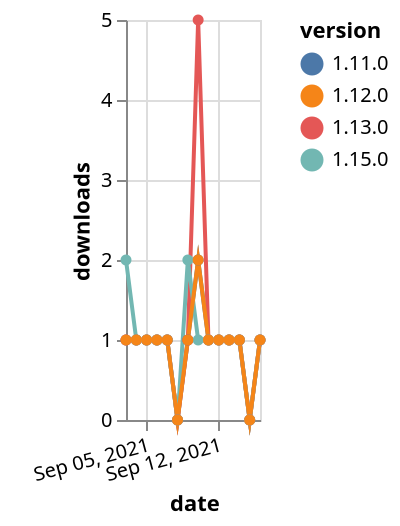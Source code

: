 {"$schema": "https://vega.github.io/schema/vega-lite/v5.json", "description": "A simple bar chart with embedded data.", "data": {"values": [{"date": "2021-09-03", "total": 210, "delta": 1, "version": "1.11.0"}, {"date": "2021-09-04", "total": 211, "delta": 1, "version": "1.11.0"}, {"date": "2021-09-05", "total": 212, "delta": 1, "version": "1.11.0"}, {"date": "2021-09-06", "total": 213, "delta": 1, "version": "1.11.0"}, {"date": "2021-09-07", "total": 214, "delta": 1, "version": "1.11.0"}, {"date": "2021-09-08", "total": 214, "delta": 0, "version": "1.11.0"}, {"date": "2021-09-09", "total": 215, "delta": 1, "version": "1.11.0"}, {"date": "2021-09-10", "total": 217, "delta": 2, "version": "1.11.0"}, {"date": "2021-09-11", "total": 218, "delta": 1, "version": "1.11.0"}, {"date": "2021-09-12", "total": 219, "delta": 1, "version": "1.11.0"}, {"date": "2021-09-13", "total": 220, "delta": 1, "version": "1.11.0"}, {"date": "2021-09-14", "total": 221, "delta": 1, "version": "1.11.0"}, {"date": "2021-09-15", "total": 221, "delta": 0, "version": "1.11.0"}, {"date": "2021-09-16", "total": 222, "delta": 1, "version": "1.11.0"}, {"date": "2021-09-03", "total": 280, "delta": 1, "version": "1.13.0"}, {"date": "2021-09-04", "total": 281, "delta": 1, "version": "1.13.0"}, {"date": "2021-09-05", "total": 282, "delta": 1, "version": "1.13.0"}, {"date": "2021-09-06", "total": 283, "delta": 1, "version": "1.13.0"}, {"date": "2021-09-07", "total": 284, "delta": 1, "version": "1.13.0"}, {"date": "2021-09-08", "total": 284, "delta": 0, "version": "1.13.0"}, {"date": "2021-09-09", "total": 285, "delta": 1, "version": "1.13.0"}, {"date": "2021-09-10", "total": 290, "delta": 5, "version": "1.13.0"}, {"date": "2021-09-11", "total": 291, "delta": 1, "version": "1.13.0"}, {"date": "2021-09-12", "total": 292, "delta": 1, "version": "1.13.0"}, {"date": "2021-09-13", "total": 293, "delta": 1, "version": "1.13.0"}, {"date": "2021-09-14", "total": 294, "delta": 1, "version": "1.13.0"}, {"date": "2021-09-15", "total": 294, "delta": 0, "version": "1.13.0"}, {"date": "2021-09-16", "total": 295, "delta": 1, "version": "1.13.0"}, {"date": "2021-09-03", "total": 115, "delta": 2, "version": "1.15.0"}, {"date": "2021-09-04", "total": 116, "delta": 1, "version": "1.15.0"}, {"date": "2021-09-05", "total": 117, "delta": 1, "version": "1.15.0"}, {"date": "2021-09-06", "total": 118, "delta": 1, "version": "1.15.0"}, {"date": "2021-09-07", "total": 119, "delta": 1, "version": "1.15.0"}, {"date": "2021-09-08", "total": 119, "delta": 0, "version": "1.15.0"}, {"date": "2021-09-09", "total": 121, "delta": 2, "version": "1.15.0"}, {"date": "2021-09-10", "total": 122, "delta": 1, "version": "1.15.0"}, {"date": "2021-09-11", "total": 123, "delta": 1, "version": "1.15.0"}, {"date": "2021-09-12", "total": 124, "delta": 1, "version": "1.15.0"}, {"date": "2021-09-13", "total": 125, "delta": 1, "version": "1.15.0"}, {"date": "2021-09-14", "total": 126, "delta": 1, "version": "1.15.0"}, {"date": "2021-09-15", "total": 126, "delta": 0, "version": "1.15.0"}, {"date": "2021-09-16", "total": 127, "delta": 1, "version": "1.15.0"}, {"date": "2021-09-03", "total": 178, "delta": 1, "version": "1.12.0"}, {"date": "2021-09-04", "total": 179, "delta": 1, "version": "1.12.0"}, {"date": "2021-09-05", "total": 180, "delta": 1, "version": "1.12.0"}, {"date": "2021-09-06", "total": 181, "delta": 1, "version": "1.12.0"}, {"date": "2021-09-07", "total": 182, "delta": 1, "version": "1.12.0"}, {"date": "2021-09-08", "total": 182, "delta": 0, "version": "1.12.0"}, {"date": "2021-09-09", "total": 183, "delta": 1, "version": "1.12.0"}, {"date": "2021-09-10", "total": 185, "delta": 2, "version": "1.12.0"}, {"date": "2021-09-11", "total": 186, "delta": 1, "version": "1.12.0"}, {"date": "2021-09-12", "total": 187, "delta": 1, "version": "1.12.0"}, {"date": "2021-09-13", "total": 188, "delta": 1, "version": "1.12.0"}, {"date": "2021-09-14", "total": 189, "delta": 1, "version": "1.12.0"}, {"date": "2021-09-15", "total": 189, "delta": 0, "version": "1.12.0"}, {"date": "2021-09-16", "total": 190, "delta": 1, "version": "1.12.0"}]}, "width": "container", "mark": {"type": "line", "point": {"filled": true}}, "encoding": {"x": {"field": "date", "type": "temporal", "timeUnit": "yearmonthdate", "title": "date", "axis": {"labelAngle": -15}}, "y": {"field": "delta", "type": "quantitative", "title": "downloads"}, "color": {"field": "version", "type": "nominal"}, "tooltip": {"field": "delta"}}}